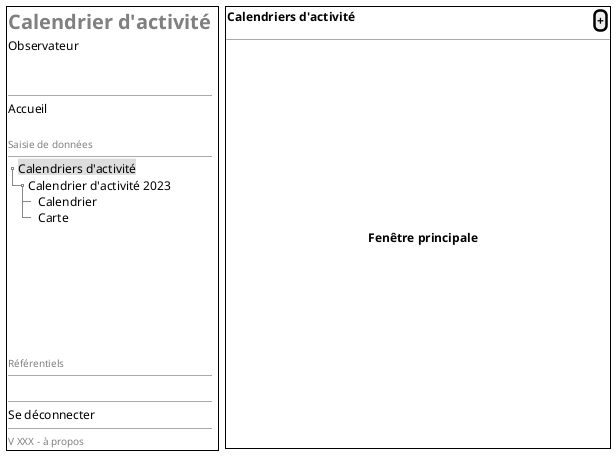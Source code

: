 @startsalt
{
  {+
   {
       <b><font color=grey size=20>Calendrier d'activité
       Observateur
       .
       .
       --
       Accueil    | .
       .
       <font color=grey size=10>Saisie de données
       --
        {T
                   +<back:#DDD>Calendriers d'activité
                   ++ Calendrier d'activité 2023 | .
                   +++ Calendrier | .
                   +++ Carte | .
              }

       .
       .
       .
       .
       .
       .

       .
       <font color=grey size=10>Référentiels
       --
       .

       --
       Se déconnecter       | .
       --
   }

   {
      <font color=grey size=10>V XXX - à propos
   }
  } | . | {+
    { <b>Calendriers d'activité | . |  . |  . | . | . | . | . | . | . | . | . | . | . | . | . | . | . |. |. |. |. |. |. |. |. |. |. |. |. |. |. |. |. |. |. |. |. |. |. |. |. |. |. |. |. |[<b>+] }
    --
    .
    .
    .
    .
    .
    .
    .
    .
    .
    .
    { | . | . | . | . | . | . | . | . | . | . | . | . | . | . | . | . | . | . | . | . | . | . | . | . | . | . | . | <b>Fenêtre principale }
    .
    .
    .
    .
    .
    .
    .
    .
    .
    .
    .

    } | . |
}
@endsalt

